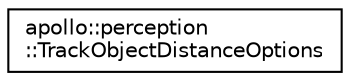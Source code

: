 digraph "Graphical Class Hierarchy"
{
  edge [fontname="Helvetica",fontsize="10",labelfontname="Helvetica",labelfontsize="10"];
  node [fontname="Helvetica",fontsize="10",shape=record];
  rankdir="LR";
  Node1 [label="apollo::perception\l::TrackObjectDistanceOptions",height=0.2,width=0.4,color="black", fillcolor="white", style="filled",URL="$structapollo_1_1perception_1_1TrackObjectDistanceOptions.html"];
}
